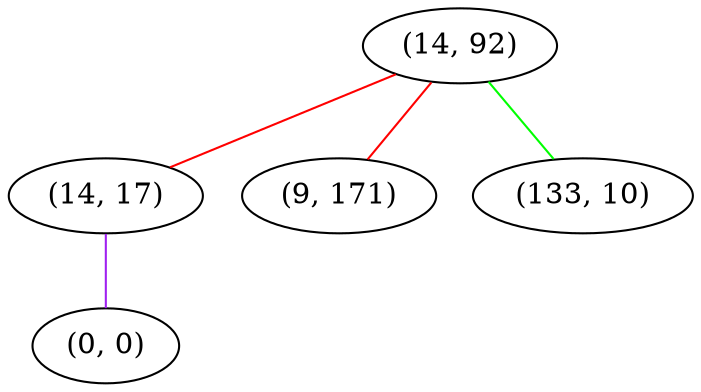 graph "" {
"(14, 92)";
"(14, 17)";
"(9, 171)";
"(133, 10)";
"(0, 0)";
"(14, 92)" -- "(14, 17)"  [color=red, key=0, weight=1];
"(14, 92)" -- "(9, 171)"  [color=red, key=0, weight=1];
"(14, 92)" -- "(133, 10)"  [color=green, key=0, weight=2];
"(14, 17)" -- "(0, 0)"  [color=purple, key=0, weight=4];
}
